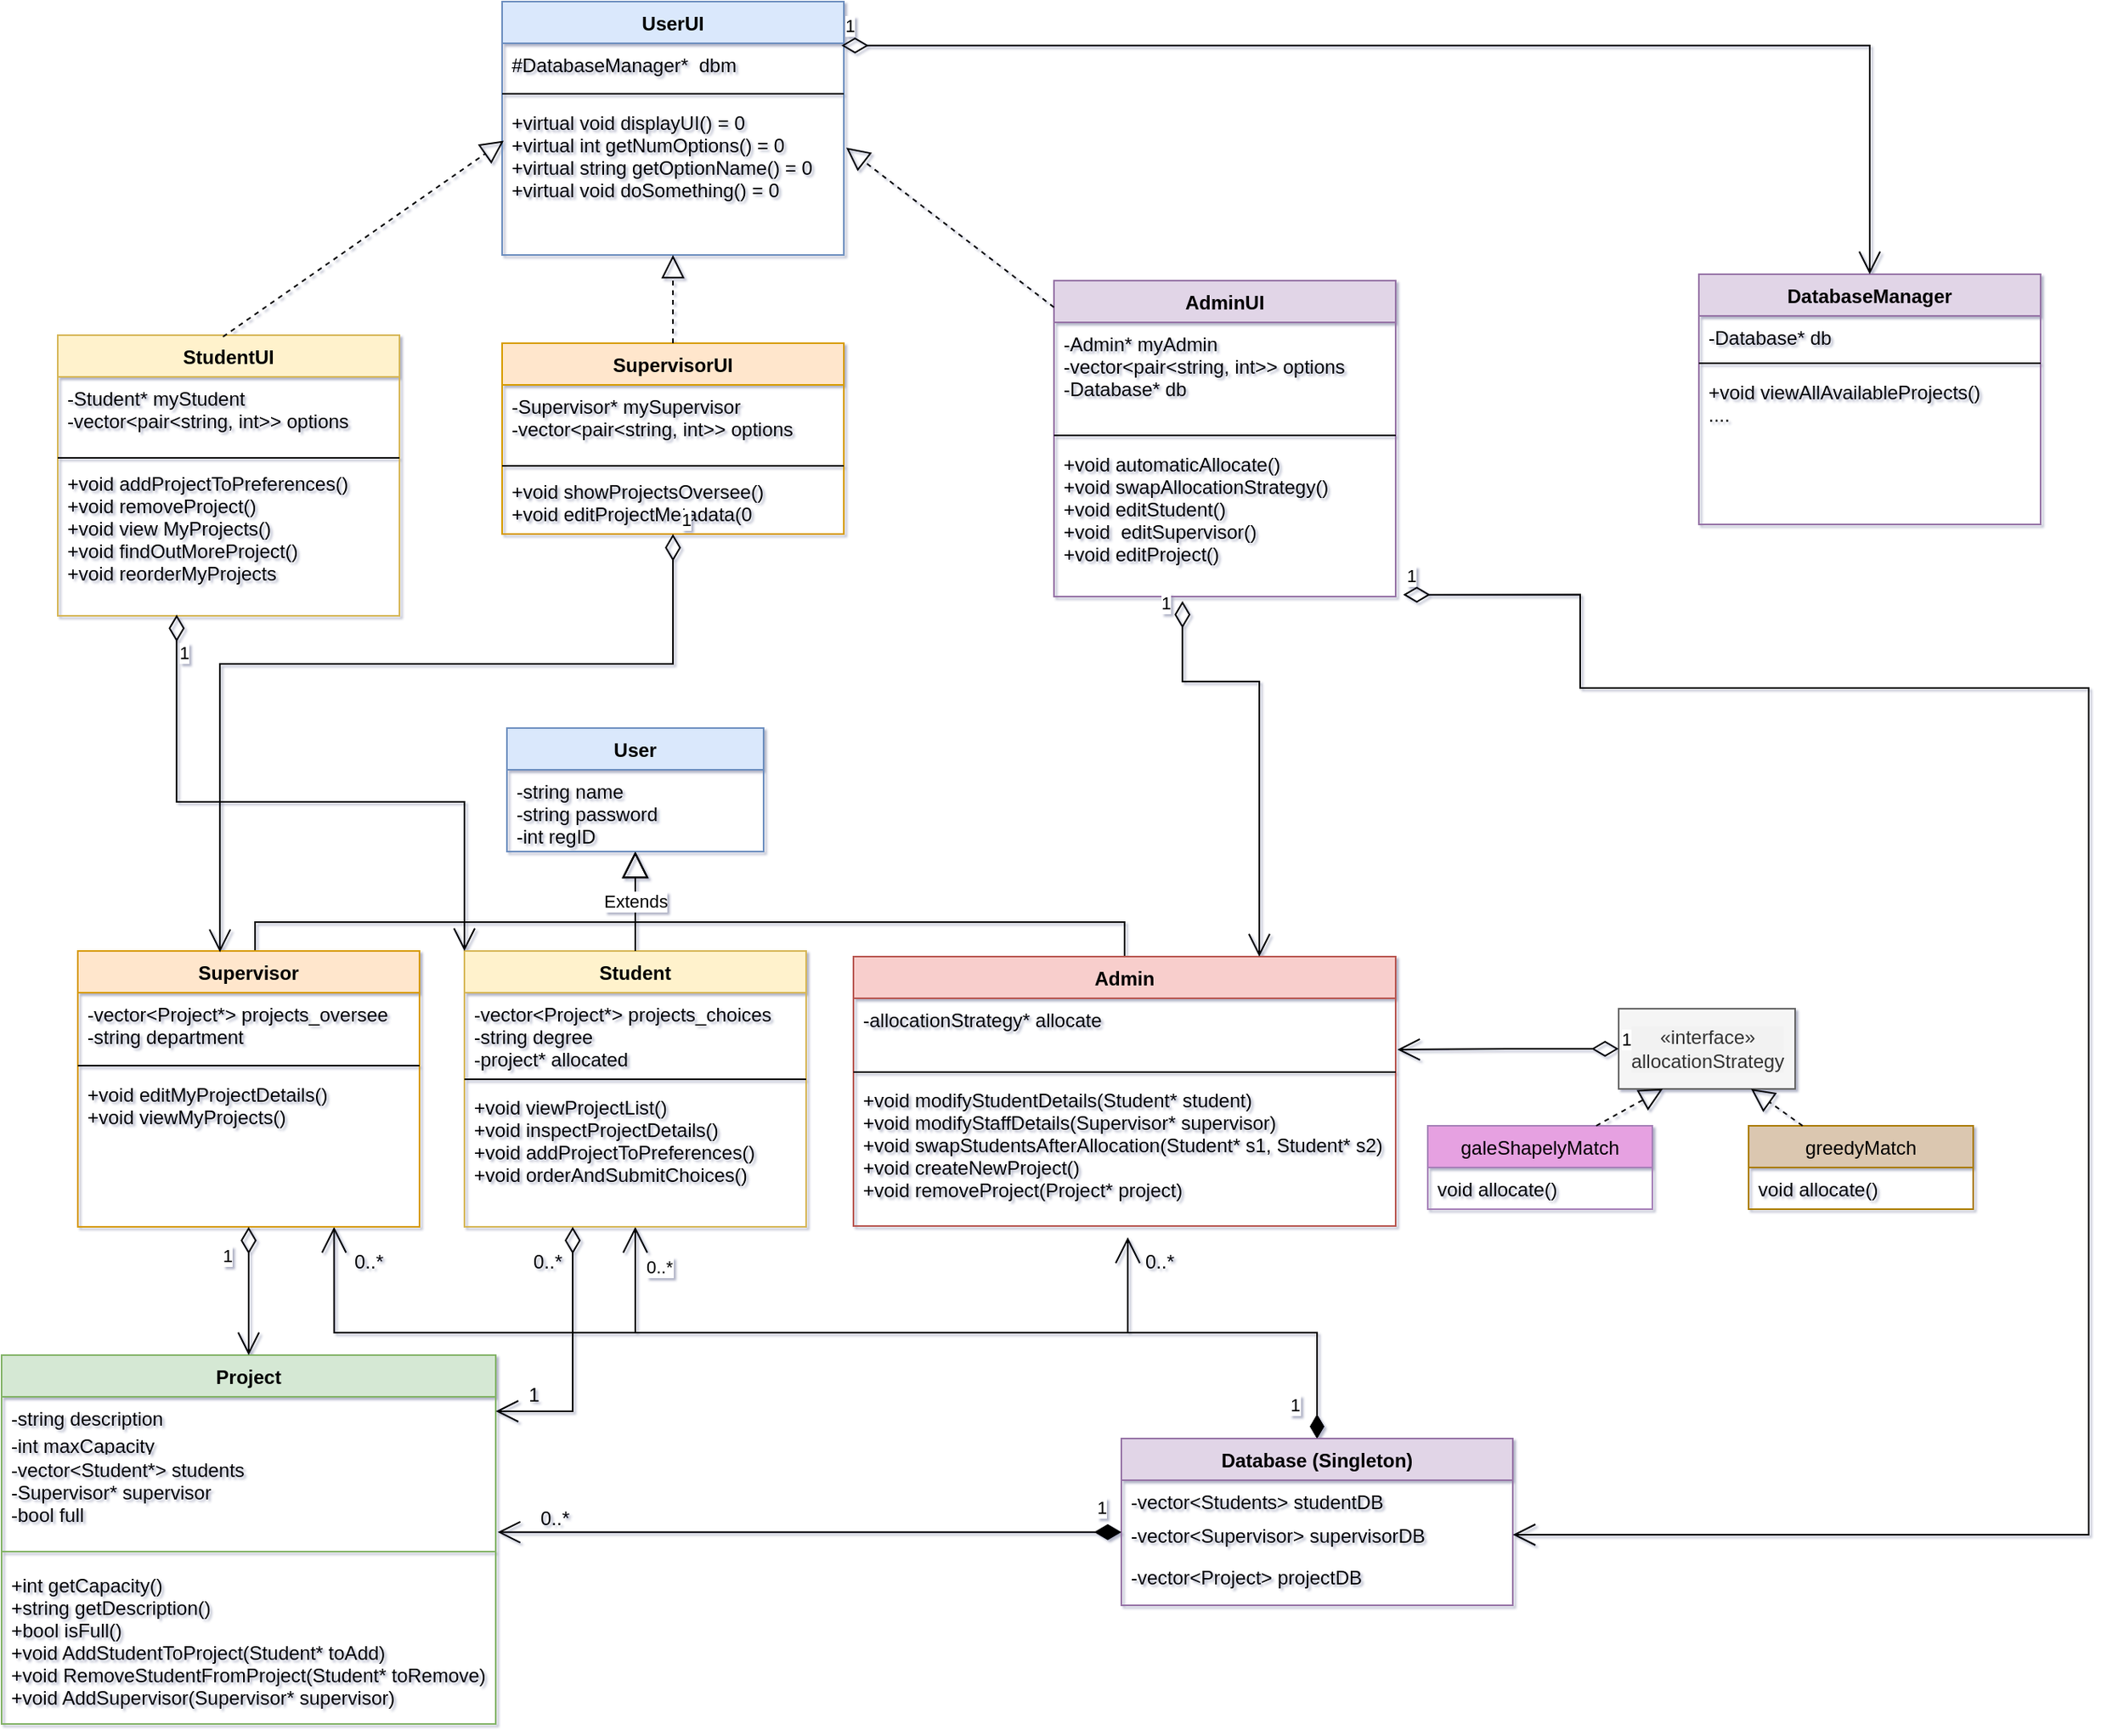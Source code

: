 <mxfile version="20.8.23" type="device"><diagram id="B_KKShG9DEXshSD3teJq" name="Page-1"><mxGraphModel dx="1714" dy="948" grid="0" gridSize="10" guides="1" tooltips="1" connect="1" arrows="1" fold="1" page="1" pageScale="1" pageWidth="1654" pageHeight="1169" background="#ffffff" math="0" shadow="1"><root><mxCell id="0"/><mxCell id="1" parent="0"/><mxCell id="01H54I0qlVWijECPMY_d-6" style="edgeStyle=orthogonalEdgeStyle;rounded=0;orthogonalLoop=1;jettySize=auto;html=1;exitX=0.5;exitY=1;exitDx=0;exitDy=0;entryX=0.5;entryY=0;entryDx=0;entryDy=0;startArrow=block;startFill=0;endArrow=none;endFill=0;startSize=14;endSize=12;" parent="1" source="pmMyAqk0N_91WHs7ntwW-19" target="pmMyAqk0N_91WHs7ntwW-27" edge="1"><mxGeometry relative="1" as="geometry"><Array as="points"><mxPoint x="449" y="626"/><mxPoint x="212" y="626"/></Array></mxGeometry></mxCell><mxCell id="01H54I0qlVWijECPMY_d-8" style="edgeStyle=orthogonalEdgeStyle;rounded=0;orthogonalLoop=1;jettySize=auto;html=1;startArrow=block;startFill=0;endArrow=none;endFill=0;startSize=14;endSize=12;" parent="1" target="pmMyAqk0N_91WHs7ntwW-47" edge="1"><mxGeometry relative="1" as="geometry"><mxPoint x="449" y="582" as="sourcePoint"/><Array as="points"><mxPoint x="449" y="626"/><mxPoint x="754" y="626"/></Array></mxGeometry></mxCell><mxCell id="pmMyAqk0N_91WHs7ntwW-19" value="User" style="swimlane;fontStyle=1;align=center;verticalAlign=top;childLayout=stackLayout;horizontal=1;startSize=26;horizontalStack=0;resizeParent=1;resizeParentMax=0;resizeLast=0;collapsible=1;marginBottom=0;fillColor=#dae8fc;strokeColor=#6c8ebf;" parent="1" vertex="1"><mxGeometry x="369" y="505" width="160" height="77" as="geometry"/></mxCell><mxCell id="pmMyAqk0N_91WHs7ntwW-20" value="-string name&#10;-string password&#10;-int regID" style="text;strokeColor=none;fillColor=none;align=left;verticalAlign=top;spacingLeft=4;spacingRight=4;overflow=hidden;rotatable=0;points=[[0,0.5],[1,0.5]];portConstraint=eastwest;" parent="pmMyAqk0N_91WHs7ntwW-19" vertex="1"><mxGeometry y="26" width="160" height="51" as="geometry"/></mxCell><mxCell id="01H54I0qlVWijECPMY_d-132" value="1" style="edgeStyle=orthogonalEdgeStyle;rounded=0;orthogonalLoop=1;jettySize=auto;html=1;exitX=0.75;exitY=1;exitDx=0;exitDy=0;startArrow=open;startFill=0;endArrow=diamondThin;endFill=1;startSize=14;endSize=12;entryX=0.5;entryY=0;entryDx=0;entryDy=0;" parent="1" source="pmMyAqk0N_91WHs7ntwW-27" target="jREfspTzZIfG9QH5ADm0-15" edge="1"><mxGeometry x="0.944" y="-14" relative="1" as="geometry"><mxPoint x="358.964" y="869.253" as="targetPoint"/><mxPoint as="offset"/></mxGeometry></mxCell><mxCell id="pmMyAqk0N_91WHs7ntwW-27" value="Supervisor" style="swimlane;fontStyle=1;align=center;verticalAlign=top;childLayout=stackLayout;horizontal=1;startSize=26;horizontalStack=0;resizeParent=1;resizeParentMax=0;resizeLast=0;collapsible=1;marginBottom=0;fillColor=#ffe6cc;strokeColor=#d79b00;" parent="1" vertex="1"><mxGeometry x="101.5" y="644" width="213" height="172" as="geometry"><mxRectangle x="226.5" y="308" width="98" height="26" as="alternateBounds"/></mxGeometry></mxCell><mxCell id="pmMyAqk0N_91WHs7ntwW-28" value="-vector&lt;Project*&gt; projects_oversee&#10;-string department&#10;" style="text;strokeColor=none;fillColor=none;align=left;verticalAlign=top;spacingLeft=4;spacingRight=4;overflow=hidden;rotatable=0;points=[[0,0.5],[1,0.5]];portConstraint=eastwest;" parent="pmMyAqk0N_91WHs7ntwW-27" vertex="1"><mxGeometry y="26" width="213" height="41" as="geometry"/></mxCell><mxCell id="pmMyAqk0N_91WHs7ntwW-29" value="" style="line;strokeWidth=1;fillColor=none;align=left;verticalAlign=middle;spacingTop=-1;spacingLeft=3;spacingRight=3;rotatable=0;labelPosition=right;points=[];portConstraint=eastwest;" parent="pmMyAqk0N_91WHs7ntwW-27" vertex="1"><mxGeometry y="67" width="213" height="9" as="geometry"/></mxCell><mxCell id="pmMyAqk0N_91WHs7ntwW-30" value="+void editMyProjectDetails()&#10;+void viewMyProjects()&#10;" style="text;strokeColor=none;fillColor=none;align=left;verticalAlign=top;spacingLeft=4;spacingRight=4;overflow=hidden;rotatable=0;points=[[0,0.5],[1,0.5]];portConstraint=eastwest;" parent="pmMyAqk0N_91WHs7ntwW-27" vertex="1"><mxGeometry y="76" width="213" height="96" as="geometry"/></mxCell><mxCell id="01H54I0qlVWijECPMY_d-133" style="edgeStyle=orthogonalEdgeStyle;rounded=0;orthogonalLoop=1;jettySize=auto;html=1;exitX=0.5;exitY=1;exitDx=0;exitDy=0;startArrow=open;startFill=0;endArrow=diamondThin;endFill=1;startSize=14;endSize=12;entryX=0.5;entryY=0;entryDx=0;entryDy=0;" parent="1" source="pmMyAqk0N_91WHs7ntwW-32" target="jREfspTzZIfG9QH5ADm0-15" edge="1"><mxGeometry relative="1" as="geometry"><mxPoint x="556.288" y="880.831" as="targetPoint"/></mxGeometry></mxCell><mxCell id="pmMyAqk0N_91WHs7ntwW-32" value="Student" style="swimlane;fontStyle=1;align=center;verticalAlign=top;childLayout=stackLayout;horizontal=1;startSize=26;horizontalStack=0;resizeParent=1;resizeParentMax=0;resizeLast=0;collapsible=1;marginBottom=0;fillColor=#fff2cc;strokeColor=#d6b656;" parent="1" vertex="1"><mxGeometry x="342.5" y="644" width="213" height="172" as="geometry"/></mxCell><mxCell id="pmMyAqk0N_91WHs7ntwW-33" value="-vector&lt;Project*&gt; projects_choices&#10;-string degree&#10;-project* allocated&#10;" style="text;strokeColor=none;fillColor=none;align=left;verticalAlign=top;spacingLeft=4;spacingRight=4;overflow=hidden;rotatable=0;points=[[0,0.5],[1,0.5]];portConstraint=eastwest;" parent="pmMyAqk0N_91WHs7ntwW-32" vertex="1"><mxGeometry y="26" width="213" height="50" as="geometry"/></mxCell><mxCell id="pmMyAqk0N_91WHs7ntwW-34" value="" style="line;strokeWidth=1;fillColor=none;align=left;verticalAlign=middle;spacingTop=-1;spacingLeft=3;spacingRight=3;rotatable=0;labelPosition=right;points=[];portConstraint=eastwest;" parent="pmMyAqk0N_91WHs7ntwW-32" vertex="1"><mxGeometry y="76" width="213" height="8" as="geometry"/></mxCell><mxCell id="pmMyAqk0N_91WHs7ntwW-35" value="+void viewProjectList()&#10;+void inspectProjectDetails()&#10;+void addProjectToPreferences()&#10;+void orderAndSubmitChoices()&#10;&#10;" style="text;strokeColor=none;fillColor=none;align=left;verticalAlign=top;spacingLeft=4;spacingRight=4;overflow=hidden;rotatable=0;points=[[0,0.5],[1,0.5]];portConstraint=eastwest;" parent="pmMyAqk0N_91WHs7ntwW-32" vertex="1"><mxGeometry y="84" width="213" height="88" as="geometry"/></mxCell><mxCell id="pmMyAqk0N_91WHs7ntwW-47" value="Admin" style="swimlane;fontStyle=1;align=center;verticalAlign=top;childLayout=stackLayout;horizontal=1;startSize=26;horizontalStack=0;resizeParent=1;resizeParentMax=0;resizeLast=0;collapsible=1;marginBottom=0;fillColor=#f8cecc;strokeColor=#b85450;" parent="1" vertex="1"><mxGeometry x="585" y="647.5" width="338" height="168" as="geometry"/></mxCell><mxCell id="pmMyAqk0N_91WHs7ntwW-48" value="-allocationStrategy* allocate&#10;   " style="text;strokeColor=none;fillColor=none;align=left;verticalAlign=top;spacingLeft=4;spacingRight=4;overflow=hidden;rotatable=0;points=[[0,0.5],[1,0.5]];portConstraint=eastwest;" parent="pmMyAqk0N_91WHs7ntwW-47" vertex="1"><mxGeometry y="26" width="338" height="42" as="geometry"/></mxCell><mxCell id="pmMyAqk0N_91WHs7ntwW-49" value="" style="line;strokeWidth=1;fillColor=none;align=left;verticalAlign=middle;spacingTop=-1;spacingLeft=3;spacingRight=3;rotatable=0;labelPosition=right;points=[];portConstraint=eastwest;" parent="pmMyAqk0N_91WHs7ntwW-47" vertex="1"><mxGeometry y="68" width="338" height="8" as="geometry"/></mxCell><mxCell id="pmMyAqk0N_91WHs7ntwW-50" value="+void modifyStudentDetails(Student* student)&#10;+void modifyStaffDetails(Supervisor* supervisor)&#10;+void swapStudentsAfterAllocation(Student* s1, Student* s2)&#10;+void createNewProject()&#10;+void removeProject(Project* project)&#10;&#10;&#10;&#10;&#10;" style="text;strokeColor=none;fillColor=none;align=left;verticalAlign=top;spacingLeft=4;spacingRight=4;overflow=hidden;rotatable=0;points=[[0,0.5],[1,0.5]];portConstraint=eastwest;" parent="pmMyAqk0N_91WHs7ntwW-47" vertex="1"><mxGeometry y="76" width="338" height="92" as="geometry"/></mxCell><mxCell id="pmMyAqk0N_91WHs7ntwW-54" value="«interface»&lt;br&gt;allocationStrategy" style="html=1;labelBackgroundColor=#F2F2F2;fillColor=#f5f5f5;fontColor=#333333;strokeColor=#666666;" parent="1" vertex="1"><mxGeometry x="1062" y="680" width="110" height="50" as="geometry"/></mxCell><mxCell id="jREfspTzZIfG9QH5ADm0-5" value="galeShapelyMatch" style="swimlane;fontStyle=0;childLayout=stackLayout;horizontal=1;startSize=26;fillColor=#E6A1E1;horizontalStack=0;resizeParent=1;resizeParentMax=0;resizeLast=0;collapsible=1;marginBottom=0;strokeColor=#A680B8;" parent="1" vertex="1"><mxGeometry x="943" y="753" width="140" height="52" as="geometry"/></mxCell><mxCell id="jREfspTzZIfG9QH5ADm0-7" value="void allocate()" style="text;strokeColor=none;fillColor=none;align=left;verticalAlign=top;spacingLeft=4;spacingRight=4;overflow=hidden;rotatable=0;points=[[0,0.5],[1,0.5]];portConstraint=eastwest;" parent="jREfspTzZIfG9QH5ADm0-5" vertex="1"><mxGeometry y="26" width="140" height="26" as="geometry"/></mxCell><mxCell id="jREfspTzZIfG9QH5ADm0-9" value="greedyMatch" style="swimlane;fontStyle=0;childLayout=stackLayout;horizontal=1;startSize=26;fillColor=#DBC7B0;horizontalStack=0;resizeParent=1;resizeParentMax=0;resizeLast=0;collapsible=1;marginBottom=0;strokeColor=#AB7B00;" parent="1" vertex="1"><mxGeometry x="1143" y="753" width="140" height="52" as="geometry"/></mxCell><mxCell id="jREfspTzZIfG9QH5ADm0-11" value="void allocate()" style="text;strokeColor=none;fillColor=none;align=left;verticalAlign=top;spacingLeft=4;spacingRight=4;overflow=hidden;rotatable=0;points=[[0,0.5],[1,0.5]];portConstraint=eastwest;" parent="jREfspTzZIfG9QH5ADm0-9" vertex="1"><mxGeometry y="26" width="140" height="26" as="geometry"/></mxCell><mxCell id="jREfspTzZIfG9QH5ADm0-13" value="" style="endArrow=block;dashed=1;endFill=0;endSize=12;html=1;rounded=0;exitX=0.75;exitY=0;exitDx=0;exitDy=0;entryX=0.25;entryY=1;entryDx=0;entryDy=0;" parent="1" source="jREfspTzZIfG9QH5ADm0-5" target="pmMyAqk0N_91WHs7ntwW-54" edge="1"><mxGeometry width="160" relative="1" as="geometry"><mxPoint x="1133" y="702" as="sourcePoint"/><mxPoint x="1049.833" y="736" as="targetPoint"/></mxGeometry></mxCell><mxCell id="jREfspTzZIfG9QH5ADm0-14" value="" style="endArrow=block;dashed=1;endFill=0;endSize=12;html=1;rounded=0;entryX=0.75;entryY=1;entryDx=0;entryDy=0;" parent="1" source="jREfspTzZIfG9QH5ADm0-9" target="pmMyAqk0N_91WHs7ntwW-54" edge="1"><mxGeometry width="160" relative="1" as="geometry"><mxPoint x="1334" y="728" as="sourcePoint"/><mxPoint x="1121.38" y="738.1" as="targetPoint"/></mxGeometry></mxCell><mxCell id="jREfspTzZIfG9QH5ADm0-15" value="Database (Singleton)" style="swimlane;fontStyle=1;childLayout=stackLayout;horizontal=1;startSize=26;fillColor=#e1d5e7;horizontalStack=0;resizeParent=1;resizeParentMax=0;resizeLast=0;collapsible=1;marginBottom=0;strokeColor=#9673a6;" parent="1" vertex="1"><mxGeometry x="752" y="948" width="244" height="104" as="geometry"/></mxCell><mxCell id="jREfspTzZIfG9QH5ADm0-16" value="-vector&lt;Students&gt; studentDB" style="text;strokeColor=none;fillColor=none;align=left;verticalAlign=top;spacingLeft=4;spacingRight=4;overflow=hidden;rotatable=0;points=[[0,0.5],[1,0.5]];portConstraint=eastwest;" parent="jREfspTzZIfG9QH5ADm0-15" vertex="1"><mxGeometry y="26" width="244" height="21" as="geometry"/></mxCell><mxCell id="jREfspTzZIfG9QH5ADm0-17" value="-vector&lt;Supervisor&gt; supervisorDB" style="text;strokeColor=none;fillColor=none;align=left;verticalAlign=top;spacingLeft=4;spacingRight=4;overflow=hidden;rotatable=0;points=[[0,0.5],[1,0.5]];portConstraint=eastwest;" parent="jREfspTzZIfG9QH5ADm0-15" vertex="1"><mxGeometry y="47" width="244" height="26" as="geometry"/></mxCell><mxCell id="jREfspTzZIfG9QH5ADm0-18" value="-vector&lt;Project&gt; projectDB&#10;" style="text;strokeColor=none;fillColor=none;align=left;verticalAlign=top;spacingLeft=4;spacingRight=4;overflow=hidden;rotatable=0;points=[[0,0.5],[1,0.5]];portConstraint=eastwest;" parent="jREfspTzZIfG9QH5ADm0-15" vertex="1"><mxGeometry y="73" width="244" height="31" as="geometry"/></mxCell><mxCell id="jREfspTzZIfG9QH5ADm0-22" value="Project" style="swimlane;fontStyle=1;childLayout=stackLayout;horizontal=1;startSize=26;fillColor=#d5e8d4;horizontalStack=0;resizeParent=1;resizeParentMax=0;resizeLast=0;collapsible=1;marginBottom=0;strokeColor=#82b366;" parent="1" vertex="1"><mxGeometry x="54" y="896" width="308" height="230" as="geometry"/></mxCell><mxCell id="jREfspTzZIfG9QH5ADm0-23" value="-string description" style="text;strokeColor=none;fillColor=none;align=left;verticalAlign=top;spacingLeft=4;spacingRight=4;overflow=hidden;rotatable=0;points=[[0,0.5],[1,0.5]];portConstraint=eastwest;" parent="jREfspTzZIfG9QH5ADm0-22" vertex="1"><mxGeometry y="26" width="308" height="17" as="geometry"/></mxCell><mxCell id="jREfspTzZIfG9QH5ADm0-24" value="-int maxCapacity" style="text;strokeColor=none;fillColor=none;align=left;verticalAlign=top;spacingLeft=4;spacingRight=4;overflow=hidden;rotatable=0;points=[[0,0.5],[1,0.5]];portConstraint=eastwest;" parent="jREfspTzZIfG9QH5ADm0-22" vertex="1"><mxGeometry y="43" width="308" height="15" as="geometry"/></mxCell><mxCell id="jREfspTzZIfG9QH5ADm0-25" value="-vector&lt;Student*&gt; students&#10;-Supervisor* supervisor&#10;-bool full" style="text;strokeColor=none;fillColor=none;align=left;verticalAlign=top;spacingLeft=4;spacingRight=4;overflow=hidden;rotatable=0;points=[[0,0.5],[1,0.5]];portConstraint=eastwest;" parent="jREfspTzZIfG9QH5ADm0-22" vertex="1"><mxGeometry y="58" width="308" height="57" as="geometry"/></mxCell><mxCell id="jREfspTzZIfG9QH5ADm0-44" value="" style="line;strokeWidth=1;fillColor=none;align=left;verticalAlign=middle;spacingTop=-1;spacingLeft=3;spacingRight=3;rotatable=0;labelPosition=right;points=[];portConstraint=eastwest;strokeColor=inherit;" parent="jREfspTzZIfG9QH5ADm0-22" vertex="1"><mxGeometry y="115" width="308" height="15" as="geometry"/></mxCell><mxCell id="jREfspTzZIfG9QH5ADm0-52" value="+int getCapacity()&#10;+string getDescription()&#10;+bool isFull()&#10;+void AddStudentToProject(Student* toAdd)&#10;+void RemoveStudentFromProject(Student* toRemove)&#10;+void AddSupervisor(Supervisor* supervisor)&#10;" style="text;strokeColor=none;fillColor=none;align=left;verticalAlign=top;spacingLeft=4;spacingRight=4;overflow=hidden;rotatable=0;points=[[0,0.5],[1,0.5]];portConstraint=eastwest;" parent="jREfspTzZIfG9QH5ADm0-22" vertex="1"><mxGeometry y="130" width="308" height="100" as="geometry"/></mxCell><mxCell id="jREfspTzZIfG9QH5ADm0-32" value="1" style="endArrow=open;html=1;endSize=12;startArrow=diamondThin;startSize=14;startFill=0;edgeStyle=orthogonalEdgeStyle;align=left;verticalAlign=bottom;rounded=0;entryX=0.5;entryY=0;entryDx=0;entryDy=0;exitX=0.5;exitY=1;exitDx=0;exitDy=0;" parent="1" source="pmMyAqk0N_91WHs7ntwW-27" target="jREfspTzZIfG9QH5ADm0-22" edge="1"><mxGeometry x="-0.325" y="-18" relative="1" as="geometry"><mxPoint x="190" y="701" as="sourcePoint"/><mxPoint x="152" y="928" as="targetPoint"/><Array as="points"/><mxPoint as="offset"/></mxGeometry></mxCell><mxCell id="jREfspTzZIfG9QH5ADm0-33" value="0..*" style="endArrow=open;html=1;endSize=12;startArrow=diamondThin;startSize=14;startFill=0;edgeStyle=orthogonalEdgeStyle;align=left;verticalAlign=bottom;rounded=0;entryX=1;entryY=0.5;entryDx=0;entryDy=0;" parent="1" source="pmMyAqk0N_91WHs7ntwW-35" target="jREfspTzZIfG9QH5ADm0-23" edge="1"><mxGeometry x="-0.584" y="44" relative="1" as="geometry"><mxPoint x="401" y="857" as="sourcePoint"/><mxPoint x="458" y="988" as="targetPoint"/><Array as="points"><mxPoint x="410" y="931"/><mxPoint x="362" y="931"/></Array><mxPoint as="offset"/></mxGeometry></mxCell><mxCell id="jREfspTzZIfG9QH5ADm0-35" value="0..*" style="text;strokeColor=none;align=center;fillColor=none;html=1;verticalAlign=middle;whiteSpace=wrap;rounded=0;" parent="1" vertex="1"><mxGeometry x="369" y="983" width="60" height="30" as="geometry"/></mxCell><mxCell id="01H54I0qlVWijECPMY_d-134" style="edgeStyle=orthogonalEdgeStyle;rounded=0;orthogonalLoop=1;jettySize=auto;html=1;exitX=0;exitY=0;exitDx=0;exitDy=0;entryX=0.5;entryY=0;entryDx=0;entryDy=0;startArrow=open;startFill=0;endArrow=diamondThin;endFill=1;startSize=14;endSize=12;" parent="1" source="jREfspTzZIfG9QH5ADm0-36" target="jREfspTzZIfG9QH5ADm0-15" edge="1"><mxGeometry relative="1" as="geometry"><Array as="points"><mxPoint x="756" y="882"/><mxPoint x="874" y="882"/></Array></mxGeometry></mxCell><mxCell id="jREfspTzZIfG9QH5ADm0-36" value="0..*" style="text;strokeColor=none;align=center;fillColor=none;html=1;verticalAlign=middle;whiteSpace=wrap;rounded=0;" parent="1" vertex="1"><mxGeometry x="756" y="822.5" width="40" height="30" as="geometry"/></mxCell><mxCell id="jREfspTzZIfG9QH5ADm0-37" value="0..*" style="text;strokeColor=none;align=center;fillColor=none;html=1;verticalAlign=middle;whiteSpace=wrap;rounded=0;" parent="1" vertex="1"><mxGeometry x="266" y="822.5" width="33.5" height="30" as="geometry"/></mxCell><mxCell id="jREfspTzZIfG9QH5ADm0-39" value="1" style="text;strokeColor=none;align=center;fillColor=none;html=1;verticalAlign=middle;whiteSpace=wrap;rounded=0;" parent="1" vertex="1"><mxGeometry x="356" y="906" width="60" height="30" as="geometry"/></mxCell><mxCell id="jREfspTzZIfG9QH5ADm0-46" value="1" style="endArrow=open;html=1;endSize=12;startArrow=diamondThin;startSize=14;startFill=1;edgeStyle=orthogonalEdgeStyle;align=left;verticalAlign=bottom;rounded=0;entryX=1.004;entryY=0.919;entryDx=0;entryDy=0;entryPerimeter=0;" parent="1" source="jREfspTzZIfG9QH5ADm0-17" target="jREfspTzZIfG9QH5ADm0-25" edge="1"><mxGeometry x="-0.909" y="-6" relative="1" as="geometry"><mxPoint x="713" y="993" as="sourcePoint"/><mxPoint x="799" y="1100" as="targetPoint"/><Array as="points"><mxPoint x="559" y="1006"/></Array><mxPoint as="offset"/></mxGeometry></mxCell><mxCell id="jREfspTzZIfG9QH5ADm0-47" value="0..*" style="text;strokeColor=none;align=center;fillColor=none;html=1;verticalAlign=middle;whiteSpace=wrap;rounded=0;" parent="1" vertex="1"><mxGeometry x="373" y="829" width="43" height="17" as="geometry"/></mxCell><mxCell id="jREfspTzZIfG9QH5ADm0-57" value="1" style="endArrow=open;html=1;endSize=12;startArrow=diamondThin;startSize=14;startFill=0;edgeStyle=orthogonalEdgeStyle;align=left;verticalAlign=bottom;rounded=0;entryX=1.003;entryY=0.762;entryDx=0;entryDy=0;entryPerimeter=0;exitX=0;exitY=0.5;exitDx=0;exitDy=0;" parent="1" source="pmMyAqk0N_91WHs7ntwW-54" target="pmMyAqk0N_91WHs7ntwW-48" edge="1"><mxGeometry x="-1" y="3" relative="1" as="geometry"><mxPoint x="1095" y="516" as="sourcePoint"/><mxPoint x="1255" y="516" as="targetPoint"/></mxGeometry></mxCell><mxCell id="01H54I0qlVWijECPMY_d-4" value="Extends" style="edgeStyle=orthogonalEdgeStyle;rounded=0;orthogonalLoop=1;jettySize=auto;html=1;exitX=0.5;exitY=1;exitDx=0;exitDy=0;entryX=0.5;entryY=0;entryDx=0;entryDy=0;startArrow=block;startFill=0;endArrow=none;endFill=0;startSize=14;endSize=12;" parent="1" source="pmMyAqk0N_91WHs7ntwW-19" target="pmMyAqk0N_91WHs7ntwW-32" edge="1"><mxGeometry relative="1" as="geometry"/></mxCell><mxCell id="qUXxMwJtAscoecBCBx1g-18" value="UserUI" style="swimlane;fontStyle=1;align=center;verticalAlign=top;childLayout=stackLayout;horizontal=1;startSize=26;horizontalStack=0;resizeParent=1;resizeParentMax=0;resizeLast=0;collapsible=1;marginBottom=0;fillColor=#dae8fc;strokeColor=#6c8ebf;" vertex="1" parent="1"><mxGeometry x="366" y="52" width="213" height="158" as="geometry"><mxRectangle x="226.5" y="308" width="98" height="26" as="alternateBounds"/></mxGeometry></mxCell><mxCell id="qUXxMwJtAscoecBCBx1g-19" value="#DatabaseManager*  dbm" style="text;strokeColor=none;fillColor=none;align=left;verticalAlign=top;spacingLeft=4;spacingRight=4;overflow=hidden;rotatable=0;points=[[0,0.5],[1,0.5]];portConstraint=eastwest;" vertex="1" parent="qUXxMwJtAscoecBCBx1g-18"><mxGeometry y="26" width="213" height="27" as="geometry"/></mxCell><mxCell id="qUXxMwJtAscoecBCBx1g-20" value="" style="line;strokeWidth=1;fillColor=none;align=left;verticalAlign=middle;spacingTop=-1;spacingLeft=3;spacingRight=3;rotatable=0;labelPosition=right;points=[];portConstraint=eastwest;" vertex="1" parent="qUXxMwJtAscoecBCBx1g-18"><mxGeometry y="53" width="213" height="9" as="geometry"/></mxCell><mxCell id="qUXxMwJtAscoecBCBx1g-21" value="+virtual void displayUI() = 0&#10;+virtual int getNumOptions() = 0&#10;+virtual string getOptionName() = 0&#10;+virtual void doSomething() = 0" style="text;strokeColor=none;fillColor=none;align=left;verticalAlign=top;spacingLeft=4;spacingRight=4;overflow=hidden;rotatable=0;points=[[0,0.5],[1,0.5]];portConstraint=eastwest;" vertex="1" parent="qUXxMwJtAscoecBCBx1g-18"><mxGeometry y="62" width="213" height="96" as="geometry"/></mxCell><mxCell id="qUXxMwJtAscoecBCBx1g-22" value="AdminUI" style="swimlane;fontStyle=1;align=center;verticalAlign=top;childLayout=stackLayout;horizontal=1;startSize=26;horizontalStack=0;resizeParent=1;resizeParentMax=0;resizeLast=0;collapsible=1;marginBottom=0;fillColor=#e1d5e7;strokeColor=#9673a6;" vertex="1" parent="1"><mxGeometry x="710" y="226" width="213" height="197" as="geometry"><mxRectangle x="226.5" y="308" width="98" height="26" as="alternateBounds"/></mxGeometry></mxCell><mxCell id="qUXxMwJtAscoecBCBx1g-23" value="-Admin* myAdmin&#10;-vector&lt;pair&lt;string, int&gt;&gt; options&#10;-Database* db" style="text;strokeColor=none;fillColor=none;align=left;verticalAlign=top;spacingLeft=4;spacingRight=4;overflow=hidden;rotatable=0;points=[[0,0.5],[1,0.5]];portConstraint=eastwest;" vertex="1" parent="qUXxMwJtAscoecBCBx1g-22"><mxGeometry y="26" width="213" height="66" as="geometry"/></mxCell><mxCell id="qUXxMwJtAscoecBCBx1g-24" value="" style="line;strokeWidth=1;fillColor=none;align=left;verticalAlign=middle;spacingTop=-1;spacingLeft=3;spacingRight=3;rotatable=0;labelPosition=right;points=[];portConstraint=eastwest;" vertex="1" parent="qUXxMwJtAscoecBCBx1g-22"><mxGeometry y="92" width="213" height="9" as="geometry"/></mxCell><mxCell id="qUXxMwJtAscoecBCBx1g-25" value="+void automaticAllocate()&#10;+void swapAllocationStrategy()&#10;+void editStudent()&#10;+void  editSupervisor()&#10;+void editProject()" style="text;strokeColor=none;fillColor=none;align=left;verticalAlign=top;spacingLeft=4;spacingRight=4;overflow=hidden;rotatable=0;points=[[0,0.5],[1,0.5]];portConstraint=eastwest;" vertex="1" parent="qUXxMwJtAscoecBCBx1g-22"><mxGeometry y="101" width="213" height="96" as="geometry"/></mxCell><mxCell id="qUXxMwJtAscoecBCBx1g-30" value="StudentUI" style="swimlane;fontStyle=1;align=center;verticalAlign=top;childLayout=stackLayout;horizontal=1;startSize=26;horizontalStack=0;resizeParent=1;resizeParentMax=0;resizeLast=0;collapsible=1;marginBottom=0;fillColor=#fff2cc;strokeColor=#d6b656;" vertex="1" parent="1"><mxGeometry x="89" y="260" width="213" height="175" as="geometry"><mxRectangle x="226.5" y="308" width="98" height="26" as="alternateBounds"/></mxGeometry></mxCell><mxCell id="qUXxMwJtAscoecBCBx1g-40" value="" style="endArrow=block;dashed=1;endFill=0;endSize=12;html=1;rounded=0;entryX=0.005;entryY=0.258;entryDx=0;entryDy=0;entryPerimeter=0;" edge="1" parent="qUXxMwJtAscoecBCBx1g-30" target="qUXxMwJtAscoecBCBx1g-21"><mxGeometry width="160" relative="1" as="geometry"><mxPoint x="103" y="1" as="sourcePoint"/><mxPoint x="263" y="1" as="targetPoint"/></mxGeometry></mxCell><mxCell id="qUXxMwJtAscoecBCBx1g-31" value="-Student* myStudent&#10;-vector&lt;pair&lt;string, int&gt;&gt; options" style="text;strokeColor=none;fillColor=none;align=left;verticalAlign=top;spacingLeft=4;spacingRight=4;overflow=hidden;rotatable=0;points=[[0,0.5],[1,0.5]];portConstraint=eastwest;" vertex="1" parent="qUXxMwJtAscoecBCBx1g-30"><mxGeometry y="26" width="213" height="48" as="geometry"/></mxCell><mxCell id="qUXxMwJtAscoecBCBx1g-32" value="" style="line;strokeWidth=1;fillColor=none;align=left;verticalAlign=middle;spacingTop=-1;spacingLeft=3;spacingRight=3;rotatable=0;labelPosition=right;points=[];portConstraint=eastwest;" vertex="1" parent="qUXxMwJtAscoecBCBx1g-30"><mxGeometry y="74" width="213" height="5" as="geometry"/></mxCell><mxCell id="qUXxMwJtAscoecBCBx1g-33" value="+void addProjectToPreferences()&#10;+void removeProject()&#10;+void view MyProjects()&#10;+void findOutMoreProject()&#10;+void reorderMyProjects&#10;" style="text;strokeColor=none;fillColor=none;align=left;verticalAlign=top;spacingLeft=4;spacingRight=4;overflow=hidden;rotatable=0;points=[[0,0.5],[1,0.5]];portConstraint=eastwest;" vertex="1" parent="qUXxMwJtAscoecBCBx1g-30"><mxGeometry y="79" width="213" height="96" as="geometry"/></mxCell><mxCell id="qUXxMwJtAscoecBCBx1g-36" value="SupervisorUI" style="swimlane;fontStyle=1;align=center;verticalAlign=top;childLayout=stackLayout;horizontal=1;startSize=26;horizontalStack=0;resizeParent=1;resizeParentMax=0;resizeLast=0;collapsible=1;marginBottom=0;fillColor=#ffe6cc;strokeColor=#d79b00;" vertex="1" parent="1"><mxGeometry x="366" y="265" width="213" height="119" as="geometry"><mxRectangle x="226.5" y="308" width="98" height="26" as="alternateBounds"/></mxGeometry></mxCell><mxCell id="qUXxMwJtAscoecBCBx1g-37" value="-Supervisor* mySupervisor&#10;-vector&lt;pair&lt;string, int&gt;&gt; options" style="text;strokeColor=none;fillColor=none;align=left;verticalAlign=top;spacingLeft=4;spacingRight=4;overflow=hidden;rotatable=0;points=[[0,0.5],[1,0.5]];portConstraint=eastwest;" vertex="1" parent="qUXxMwJtAscoecBCBx1g-36"><mxGeometry y="26" width="213" height="48" as="geometry"/></mxCell><mxCell id="qUXxMwJtAscoecBCBx1g-38" value="" style="line;strokeWidth=1;fillColor=none;align=left;verticalAlign=middle;spacingTop=-1;spacingLeft=3;spacingRight=3;rotatable=0;labelPosition=right;points=[];portConstraint=eastwest;" vertex="1" parent="qUXxMwJtAscoecBCBx1g-36"><mxGeometry y="74" width="213" height="5" as="geometry"/></mxCell><mxCell id="qUXxMwJtAscoecBCBx1g-39" value="+void showProjectsOversee()&#10;+void editProjectMetadata(0" style="text;strokeColor=none;fillColor=none;align=left;verticalAlign=top;spacingLeft=4;spacingRight=4;overflow=hidden;rotatable=0;points=[[0,0.5],[1,0.5]];portConstraint=eastwest;" vertex="1" parent="qUXxMwJtAscoecBCBx1g-36"><mxGeometry y="79" width="213" height="40" as="geometry"/></mxCell><mxCell id="qUXxMwJtAscoecBCBx1g-41" value="" style="endArrow=block;dashed=1;endFill=0;endSize=12;html=1;rounded=0;exitX=0.5;exitY=0;exitDx=0;exitDy=0;" edge="1" parent="1" source="qUXxMwJtAscoecBCBx1g-36" target="qUXxMwJtAscoecBCBx1g-21"><mxGeometry width="160" relative="1" as="geometry"><mxPoint x="473" y="251" as="sourcePoint"/><mxPoint x="592" y="269" as="targetPoint"/></mxGeometry></mxCell><mxCell id="qUXxMwJtAscoecBCBx1g-42" value="" style="endArrow=block;dashed=1;endFill=0;endSize=12;html=1;rounded=0;entryX=1.007;entryY=0.303;entryDx=0;entryDy=0;entryPerimeter=0;" edge="1" parent="1" source="qUXxMwJtAscoecBCBx1g-22" target="qUXxMwJtAscoecBCBx1g-21"><mxGeometry width="160" relative="1" as="geometry"><mxPoint x="740" y="263" as="sourcePoint"/><mxPoint x="887" y="88" as="targetPoint"/></mxGeometry></mxCell><mxCell id="qUXxMwJtAscoecBCBx1g-44" value="1" style="endArrow=open;html=1;endSize=12;startArrow=diamondThin;startSize=14;startFill=0;edgeStyle=orthogonalEdgeStyle;align=left;verticalAlign=bottom;rounded=0;entryX=0;entryY=0;entryDx=0;entryDy=0;exitX=0.348;exitY=0.992;exitDx=0;exitDy=0;exitPerimeter=0;" edge="1" parent="1" source="qUXxMwJtAscoecBCBx1g-33" target="pmMyAqk0N_91WHs7ntwW-32"><mxGeometry x="-0.833" relative="1" as="geometry"><mxPoint x="190" y="478" as="sourcePoint"/><mxPoint x="312" y="531" as="targetPoint"/><Array as="points"><mxPoint x="163" y="551"/><mxPoint x="343" y="551"/></Array><mxPoint as="offset"/></mxGeometry></mxCell><mxCell id="qUXxMwJtAscoecBCBx1g-46" value="1" style="endArrow=open;html=1;endSize=12;startArrow=diamondThin;startSize=14;startFill=0;edgeStyle=orthogonalEdgeStyle;align=left;verticalAlign=bottom;rounded=0;entryX=0.416;entryY=0.004;entryDx=0;entryDy=0;entryPerimeter=0;" edge="1" parent="1" source="qUXxMwJtAscoecBCBx1g-39" target="pmMyAqk0N_91WHs7ntwW-27"><mxGeometry x="-1" y="3" relative="1" as="geometry"><mxPoint x="459" y="423" as="sourcePoint"/><mxPoint x="619" y="423" as="targetPoint"/><Array as="points"><mxPoint x="472" y="465"/><mxPoint x="190" y="465"/></Array></mxGeometry></mxCell><mxCell id="qUXxMwJtAscoecBCBx1g-47" value="1" style="endArrow=open;html=1;endSize=12;startArrow=diamondThin;startSize=14;startFill=0;edgeStyle=orthogonalEdgeStyle;align=left;verticalAlign=bottom;rounded=0;exitX=0.376;exitY=1.029;exitDx=0;exitDy=0;exitPerimeter=0;" edge="1" parent="1" source="qUXxMwJtAscoecBCBx1g-25" target="pmMyAqk0N_91WHs7ntwW-47"><mxGeometry x="-0.924" y="-15" relative="1" as="geometry"><mxPoint x="791" y="443" as="sourcePoint"/><mxPoint x="929" y="509" as="targetPoint"/><Array as="points"><mxPoint x="790" y="476"/><mxPoint x="838" y="476"/></Array><mxPoint as="offset"/></mxGeometry></mxCell><mxCell id="qUXxMwJtAscoecBCBx1g-52" value="DatabaseManager" style="swimlane;fontStyle=1;align=center;verticalAlign=top;childLayout=stackLayout;horizontal=1;startSize=26;horizontalStack=0;resizeParent=1;resizeParentMax=0;resizeLast=0;collapsible=1;marginBottom=0;fillColor=#e1d5e7;strokeColor=#9673a6;" vertex="1" parent="1"><mxGeometry x="1112" y="222" width="213" height="156" as="geometry"><mxRectangle x="226.5" y="308" width="98" height="26" as="alternateBounds"/></mxGeometry></mxCell><mxCell id="qUXxMwJtAscoecBCBx1g-53" value="-Database* db" style="text;strokeColor=none;fillColor=none;align=left;verticalAlign=top;spacingLeft=4;spacingRight=4;overflow=hidden;rotatable=0;points=[[0,0.5],[1,0.5]];portConstraint=eastwest;" vertex="1" parent="qUXxMwJtAscoecBCBx1g-52"><mxGeometry y="26" width="213" height="25" as="geometry"/></mxCell><mxCell id="qUXxMwJtAscoecBCBx1g-54" value="" style="line;strokeWidth=1;fillColor=none;align=left;verticalAlign=middle;spacingTop=-1;spacingLeft=3;spacingRight=3;rotatable=0;labelPosition=right;points=[];portConstraint=eastwest;" vertex="1" parent="qUXxMwJtAscoecBCBx1g-52"><mxGeometry y="51" width="213" height="9" as="geometry"/></mxCell><mxCell id="qUXxMwJtAscoecBCBx1g-55" value="+void viewAllAvailableProjects()&#10;...." style="text;strokeColor=none;fillColor=none;align=left;verticalAlign=top;spacingLeft=4;spacingRight=4;overflow=hidden;rotatable=0;points=[[0,0.5],[1,0.5]];portConstraint=eastwest;" vertex="1" parent="qUXxMwJtAscoecBCBx1g-52"><mxGeometry y="60" width="213" height="96" as="geometry"/></mxCell><mxCell id="qUXxMwJtAscoecBCBx1g-56" value="1" style="endArrow=open;html=1;endSize=12;startArrow=diamondThin;startSize=14;startFill=0;edgeStyle=orthogonalEdgeStyle;align=left;verticalAlign=bottom;rounded=0;entryX=0.5;entryY=0;entryDx=0;entryDy=0;exitX=0.993;exitY=0.051;exitDx=0;exitDy=0;exitPerimeter=0;" edge="1" parent="1" source="qUXxMwJtAscoecBCBx1g-19" target="qUXxMwJtAscoecBCBx1g-52"><mxGeometry x="-1" y="3" relative="1" as="geometry"><mxPoint x="584" y="64" as="sourcePoint"/><mxPoint x="733" y="64" as="targetPoint"/></mxGeometry></mxCell><mxCell id="qUXxMwJtAscoecBCBx1g-57" value="1" style="endArrow=open;html=1;endSize=12;startArrow=diamondThin;startSize=14;startFill=0;edgeStyle=orthogonalEdgeStyle;align=left;verticalAlign=bottom;rounded=0;exitX=1.022;exitY=0.988;exitDx=0;exitDy=0;exitPerimeter=0;entryX=1;entryY=0.5;entryDx=0;entryDy=0;" edge="1" parent="1" source="qUXxMwJtAscoecBCBx1g-25" target="jREfspTzZIfG9QH5ADm0-17"><mxGeometry x="-1" y="3" relative="1" as="geometry"><mxPoint x="1072" y="464" as="sourcePoint"/><mxPoint x="1232" y="464" as="targetPoint"/><Array as="points"><mxPoint x="1038" y="422"/><mxPoint x="1038" y="480"/><mxPoint x="1355" y="480"/><mxPoint x="1355" y="1008"/></Array></mxGeometry></mxCell></root></mxGraphModel></diagram></mxfile>
